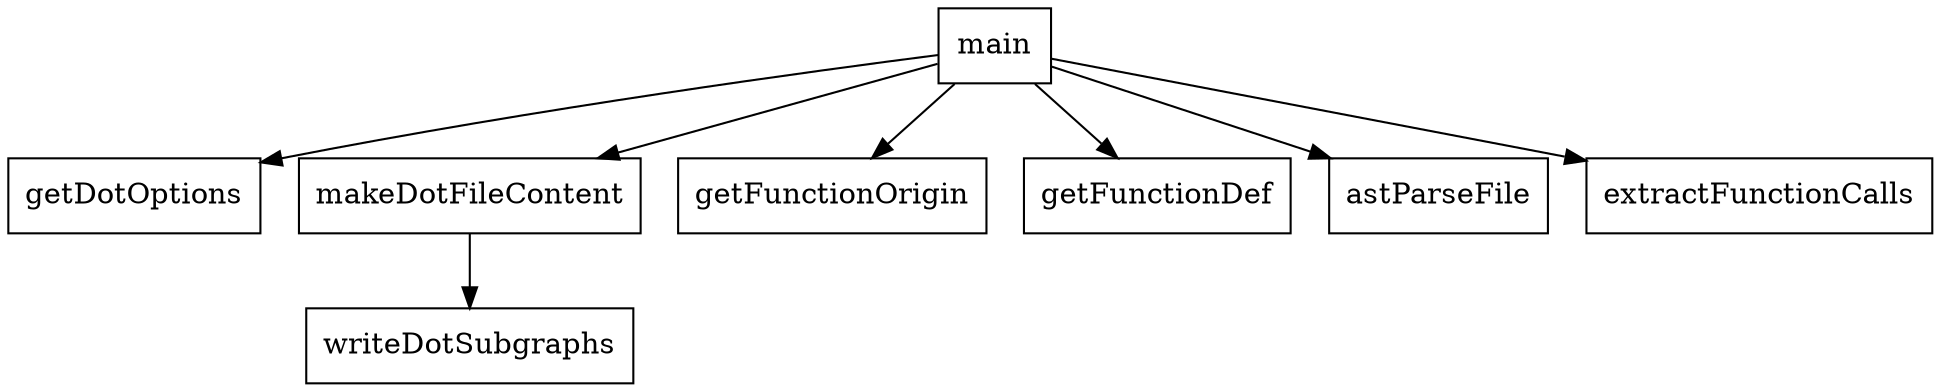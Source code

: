 digraph G {
node[shape=box];
main -> getDotOptions;
main -> makeDotFileContent;
main -> getFunctionOrigin;
main -> getFunctionDef;
main -> astParseFile;
main -> extractFunctionCalls;
makeDotFileContent -> writeDotSubgraphs;
}
